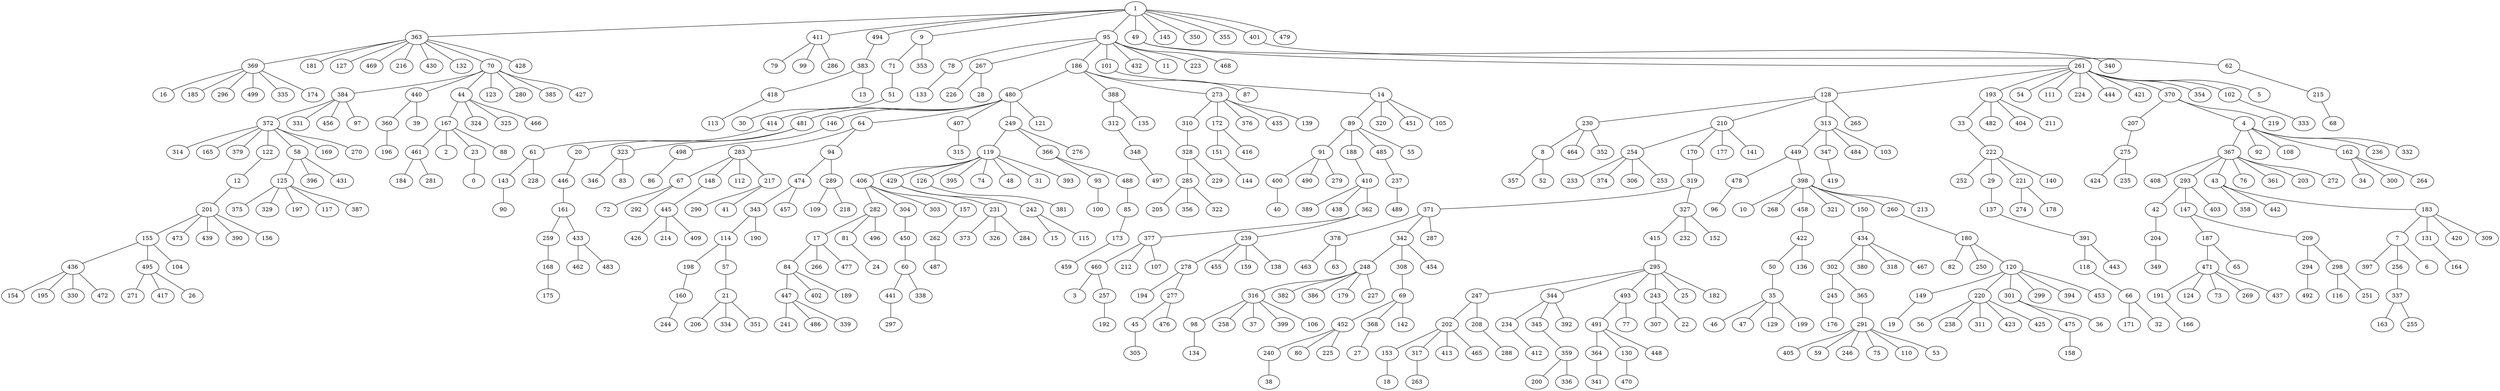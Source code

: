 graph{
   180 -- 82;
   67 -- 72;
   180 -- 250;
   148 -- 445;
   7 -- 397;
   474 -- 343;
   7 -- 256;
   474 -- 457;
   7 -- 6;
   289 -- 109;
   131 -- 164;
   289 -- 218;
   204 -- 349;
   143 -- 90;
   187 -- 471;
   187 -- 65;
   93 -- 100;
   209 -- 294;
   488 -- 85;
   209 -- 298;
   406 -- 282;
   429 -- 231;
   155 -- 436;
   429 -- 242;
   155 -- 495;
   155 -- 104;
   406 -- 304;
   460 -- 3;
   406 -- 303;
   460 -- 257;
   406 -- 157;
   278 -- 194;
   126 -- 381;
   278 -- 277;
   84 -- 447;
   84 -- 402;
   285 -- 205;
   84 -- 189;
   254 -- 233;
   222 -- 252;
   247 -- 202;
   449 -- 478;
   285 -- 356;
   20 -- 446;
   400 -- 40;
   247 -- 208;
   323 -- 346;
   410 -- 389;
   316 -- 98;
   410 -- 438;
   323 -- 83;
   285 -- 322;
   316 -- 258;
   367 -- 408;
   316 -- 37;
   498 -- 86;
   367 -- 293;
   367 -- 43;
   347 -- 419;
   316 -- 399;
   222 -- 29;
   283 -- 112;
   283 -- 217;
   316 -- 106;
   69 -- 452;
   254 -- 374;
   449 -- 398;
   69 -- 368;
   69 -- 142;
   254 -- 306;
   245 -- 176;
   367 -- 76;
   365 -- 291;
   170 -- 319;
   35 -- 46;
   35 -- 47;
   8 -- 357;
   35 -- 129;
   367 -- 361;
   35 -- 199;
   8 -- 52;
   254 -- 253;
   149 -- 19;
   220 -- 56;
   222 -- 221;
   220 -- 238;
   222 -- 140;
   220 -- 311;
   367 -- 203;
   220 -- 423;
   91 -- 490;
   495 -- 271;
   220 -- 425;
   91 -- 400;
   257 -- 192;
   301 -- 475;
   119 -- 395;
   301 -- 36;
   61 -- 143;
   277 -- 45;
   337 -- 163;
   61 -- 228;
   277 -- 476;
   366 -- 93;
   337 -- 255;
   447 -- 241;
   366 -- 488;
   191 -- 166;
   447 -- 486;
   447 -- 339;
   45 -- 305;
   441 -- 297;
   119 -- 74;
   234 -- 412;
   91 -- 279;
   160 -- 244;
   345 -- 359;
   119 -- 406;
   21 -- 206;
   491 -- 364;
   119 -- 48;
   119 -- 31;
   21 -- 334;
   491 -- 130;
   119 -- 429;
   21 -- 351;
   491 -- 448;
   66 -- 171;
   202 -- 153;
   66 -- 32;
   202 -- 317;
   119 -- 393;
   119 -- 126;
   344 -- 234;
   202 -- 413;
   188 -- 410;
   348 -- 497;
   344 -- 345;
   202 -- 465;
   344 -- 392;
   208 -- 288;
   328 -- 229;
   493 -- 77;
   98 -- 134;
   328 -- 285;
   151 -- 144;
   493 -- 491;
   452 -- 240;
   243 -- 307;
   452 -- 80;
   243 -- 22;
   452 -- 225;
   485 -- 237;
   173 -- 459;
   372 -- 314;
   319 -- 371;
   167 -- 461;
   43 -- 358;
   114 -- 198;
   43 -- 442;
   478 -- 96;
   114 -- 57;
   259 -- 168;
   167 -- 2;
   433 -- 462;
   319 -- 327;
   372 -- 165;
   433 -- 483;
   398 -- 10;
   398 -- 268;
   391 -- 118;
   372 -- 379;
   391 -- 443;
   207 -- 275;
   398 -- 458;
   33 -- 222;
   398 -- 321;
   372 -- 122;
   398 -- 150;
   415 -- 295;
   398 -- 260;
   372 -- 58;
   217 -- 290;
   378 -- 463;
   398 -- 213;
   378 -- 63;
   360 -- 196;
   414 -- 61;
   342 -- 248;
   481 -- 20;
   167 -- 23;
   342 -- 308;
   372 -- 169;
   481 -- 323;
   43 -- 183;
   342 -- 454;
   146 -- 498;
   221 -- 274;
   434 -- 302;
   64 -- 283;
   221 -- 178;
   407 -- 315;
   434 -- 380;
   64 -- 94;
   293 -- 42;
   434 -- 318;
   167 -- 88;
   4 -- 92;
   377 -- 460;
   29 -- 137;
   434 -- 467;
   249 -- 119;
   4 -- 108;
   249 -- 366;
   446 -- 161;
   4 -- 162;
   67 -- 292;
   422 -- 50;
   4 -- 236;
   422 -- 136;
   217 -- 41;
   180 -- 120;
   249 -- 276;
   372 -- 270;
   369 -- 16;
   128 -- 230;
   193 -- 482;
   310 -- 328;
   480 -- 121;
   172 -- 416;
   369 -- 185;
   193 -- 404;
   172 -- 151;
   193 -- 211;
   193 -- 33;
   89 -- 55;
   62 -- 215;
   388 -- 312;
   369 -- 296;
   480 -- 146;
   89 -- 91;
   261 -- 193;
   383 -- 418;
   480 -- 64;
   273 -- 376;
   480 -- 414;
   89 -- 188;
   383 -- 13;
   71 -- 51;
   89 -- 485;
   128 -- 210;
   369 -- 499;
   480 -- 407;
   480 -- 249;
   384 -- 331;
   261 -- 54;
   384 -- 456;
   261 -- 111;
   384 -- 97;
   261 -- 224;
   388 -- 135;
   384 -- 372;
   261 -- 444;
   261 -- 421;
   440 -- 39;
   480 -- 481;
   261 -- 370;
   440 -- 360;
   273 -- 435;
   261 -- 354;
   312 -- 348;
   261 -- 102;
   44 -- 324;
   261 -- 128;
   44 -- 325;
   273 -- 310;
   261 -- 5;
   44 -- 466;
   60 -- 441;
   368 -- 27;
   125 -- 375;
   237 -- 489;
   60 -- 338;
   291 -- 405;
   122 -- 12;
   125 -- 329;
   343 -- 114;
   410 -- 362;
   198 -- 160;
   291 -- 59;
   125 -- 197;
   85 -- 173;
   58 -- 396;
   57 -- 21;
   291 -- 246;
   125 -- 117;
   231 -- 373;
   168 -- 175;
   291 -- 75;
   58 -- 431;
   58 -- 125;
   231 -- 326;
   118 -- 66;
   291 -- 110;
   231 -- 284;
   295 -- 344;
   291 -- 53;
   23 -- 0;
   295 -- 493;
   475 -- 158;
   242 -- 15;
   295 -- 243;
   359 -- 200;
   78 -- 133;
   461 -- 184;
   242 -- 115;
   267 -- 226;
   295 -- 247;
   461 -- 281;
   359 -- 336;
   267 -- 28;
   304 -- 450;
   295 -- 25;
   275 -- 424;
   364 -- 341;
   157 -- 262;
   295 -- 182;
   130 -- 470;
   186 -- 87;
   275 -- 235;
   248 -- 316;
   282 -- 17;
   153 -- 18;
   186 -- 480;
   282 -- 81;
   248 -- 382;
   317 -- 263;
   162 -- 34;
   186 -- 388;
   248 -- 386;
   240 -- 38;
   362 -- 239;
   186 -- 273;
   248 -- 179;
   101 -- 14;
   162 -- 300;
   248 -- 227;
   363 -- 181;
   308 -- 69;
   362 -- 377;
   363 -- 127;
   162 -- 264;
   302 -- 245;
   12 -- 201;
   363 -- 469;
   363 -- 216;
   367 -- 272;
   302 -- 365;
   282 -- 496;
   343 -- 190;
   363 -- 430;
   50 -- 35;
   363 -- 132;
   125 -- 387;
   120 -- 149;
   14 -- 320;
   411 -- 79;
   363 -- 70;
   273 -- 172;
   120 -- 220;
   14 -- 451;
   120 -- 299;
   120 -- 301;
   120 -- 394;
   411 -- 99;
   411 -- 286;
   14 -- 89;
   120 -- 453;
   494 -- 383;
   256 -- 337;
   70 -- 123;
   9 -- 353;
   471 -- 191;
   70 -- 280;
   471 -- 124;
   95 -- 432;
   70 -- 384;
   9 -- 71;
   471 -- 73;
   70 -- 385;
   377 -- 212;
   363 -- 369;
   70 -- 427;
   471 -- 269;
   49 -- 340;
   377 -- 107;
   273 -- 139;
   471 -- 437;
   239 -- 278;
   70 -- 440;
   49 -- 261;
   95 -- 101;
   363 -- 428;
   294 -- 492;
   14 -- 105;
   239 -- 455;
   95 -- 186;
   70 -- 44;
   239 -- 159;
   298 -- 116;
   369 -- 335;
   95 -- 11;
   239 -- 138;
   298 -- 251;
   1 -- 145;
   369 -- 174;
   95 -- 78;
   17 -- 84;
   436 -- 154;
   1 -- 350;
   95 -- 223;
   17 -- 266;
   436 -- 195;
   1 -- 355;
   95 -- 468;
   17 -- 477;
   436 -- 330;
   1 -- 363;
   81 -- 24;
   436 -- 472;
   1 -- 401;
   1 -- 411;
   262 -- 487;
   495 -- 417;
   401 -- 62;
   1 -- 479;
   450 -- 60;
   495 -- 26;
   95 -- 267;
   210 -- 177;
   283 -- 148;
   201 -- 473;
   371 -- 287;
   4 -- 367;
   44 -- 167;
   201 -- 439;
   327 -- 232;
   215 -- 68;
   313 -- 484;
   327 -- 415;
   293 -- 147;
   201 -- 390;
   1 -- 9;
   327 -- 152;
   313 -- 347;
   418 -- 113;
   313 -- 449;
   201 -- 156;
   137 -- 391;
   230 -- 464;
   51 -- 30;
   293 -- 403;
   201 -- 155;
   161 -- 433;
   230 -- 352;
   147 -- 209;
   161 -- 259;
   370 -- 219;
   4 -- 332;
   147 -- 187;
   445 -- 426;
   1 -- 494;
   313 -- 103;
   42 -- 204;
   445 -- 214;
   210 -- 141;
   370 -- 207;
   94 -- 474;
   183 -- 420;
   445 -- 409;
   370 -- 4;
   230 -- 8;
   371 -- 378;
   183 -- 309;
   128 -- 265;
   183 -- 131;
   1 -- 49;
   210 -- 170;
   183 -- 7;
   102 -- 333;
   128 -- 313;
   260 -- 180;
   283 -- 67;
   1 -- 95;
   210 -- 254;
   458 -- 422;
   94 -- 289;
   150 -- 434;
   371 -- 342;
}